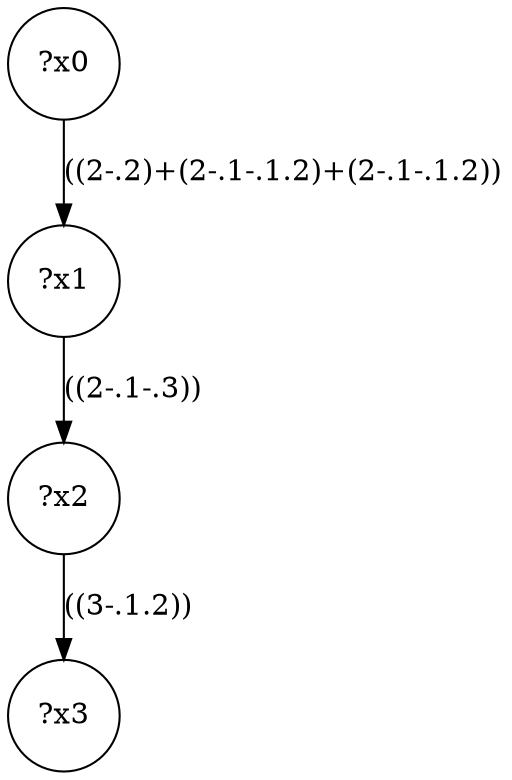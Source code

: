 digraph g {
	x0 [shape=circle, label="?x0"];
	x1 [shape=circle, label="?x1"];
	x0 -> x1 [label="((2-.2)+(2-.1-.1.2)+(2-.1-.1.2))"];
	x2 [shape=circle, label="?x2"];
	x1 -> x2 [label="((2-.1-.3))"];
	x3 [shape=circle, label="?x3"];
	x2 -> x3 [label="((3-.1.2))"];
}
